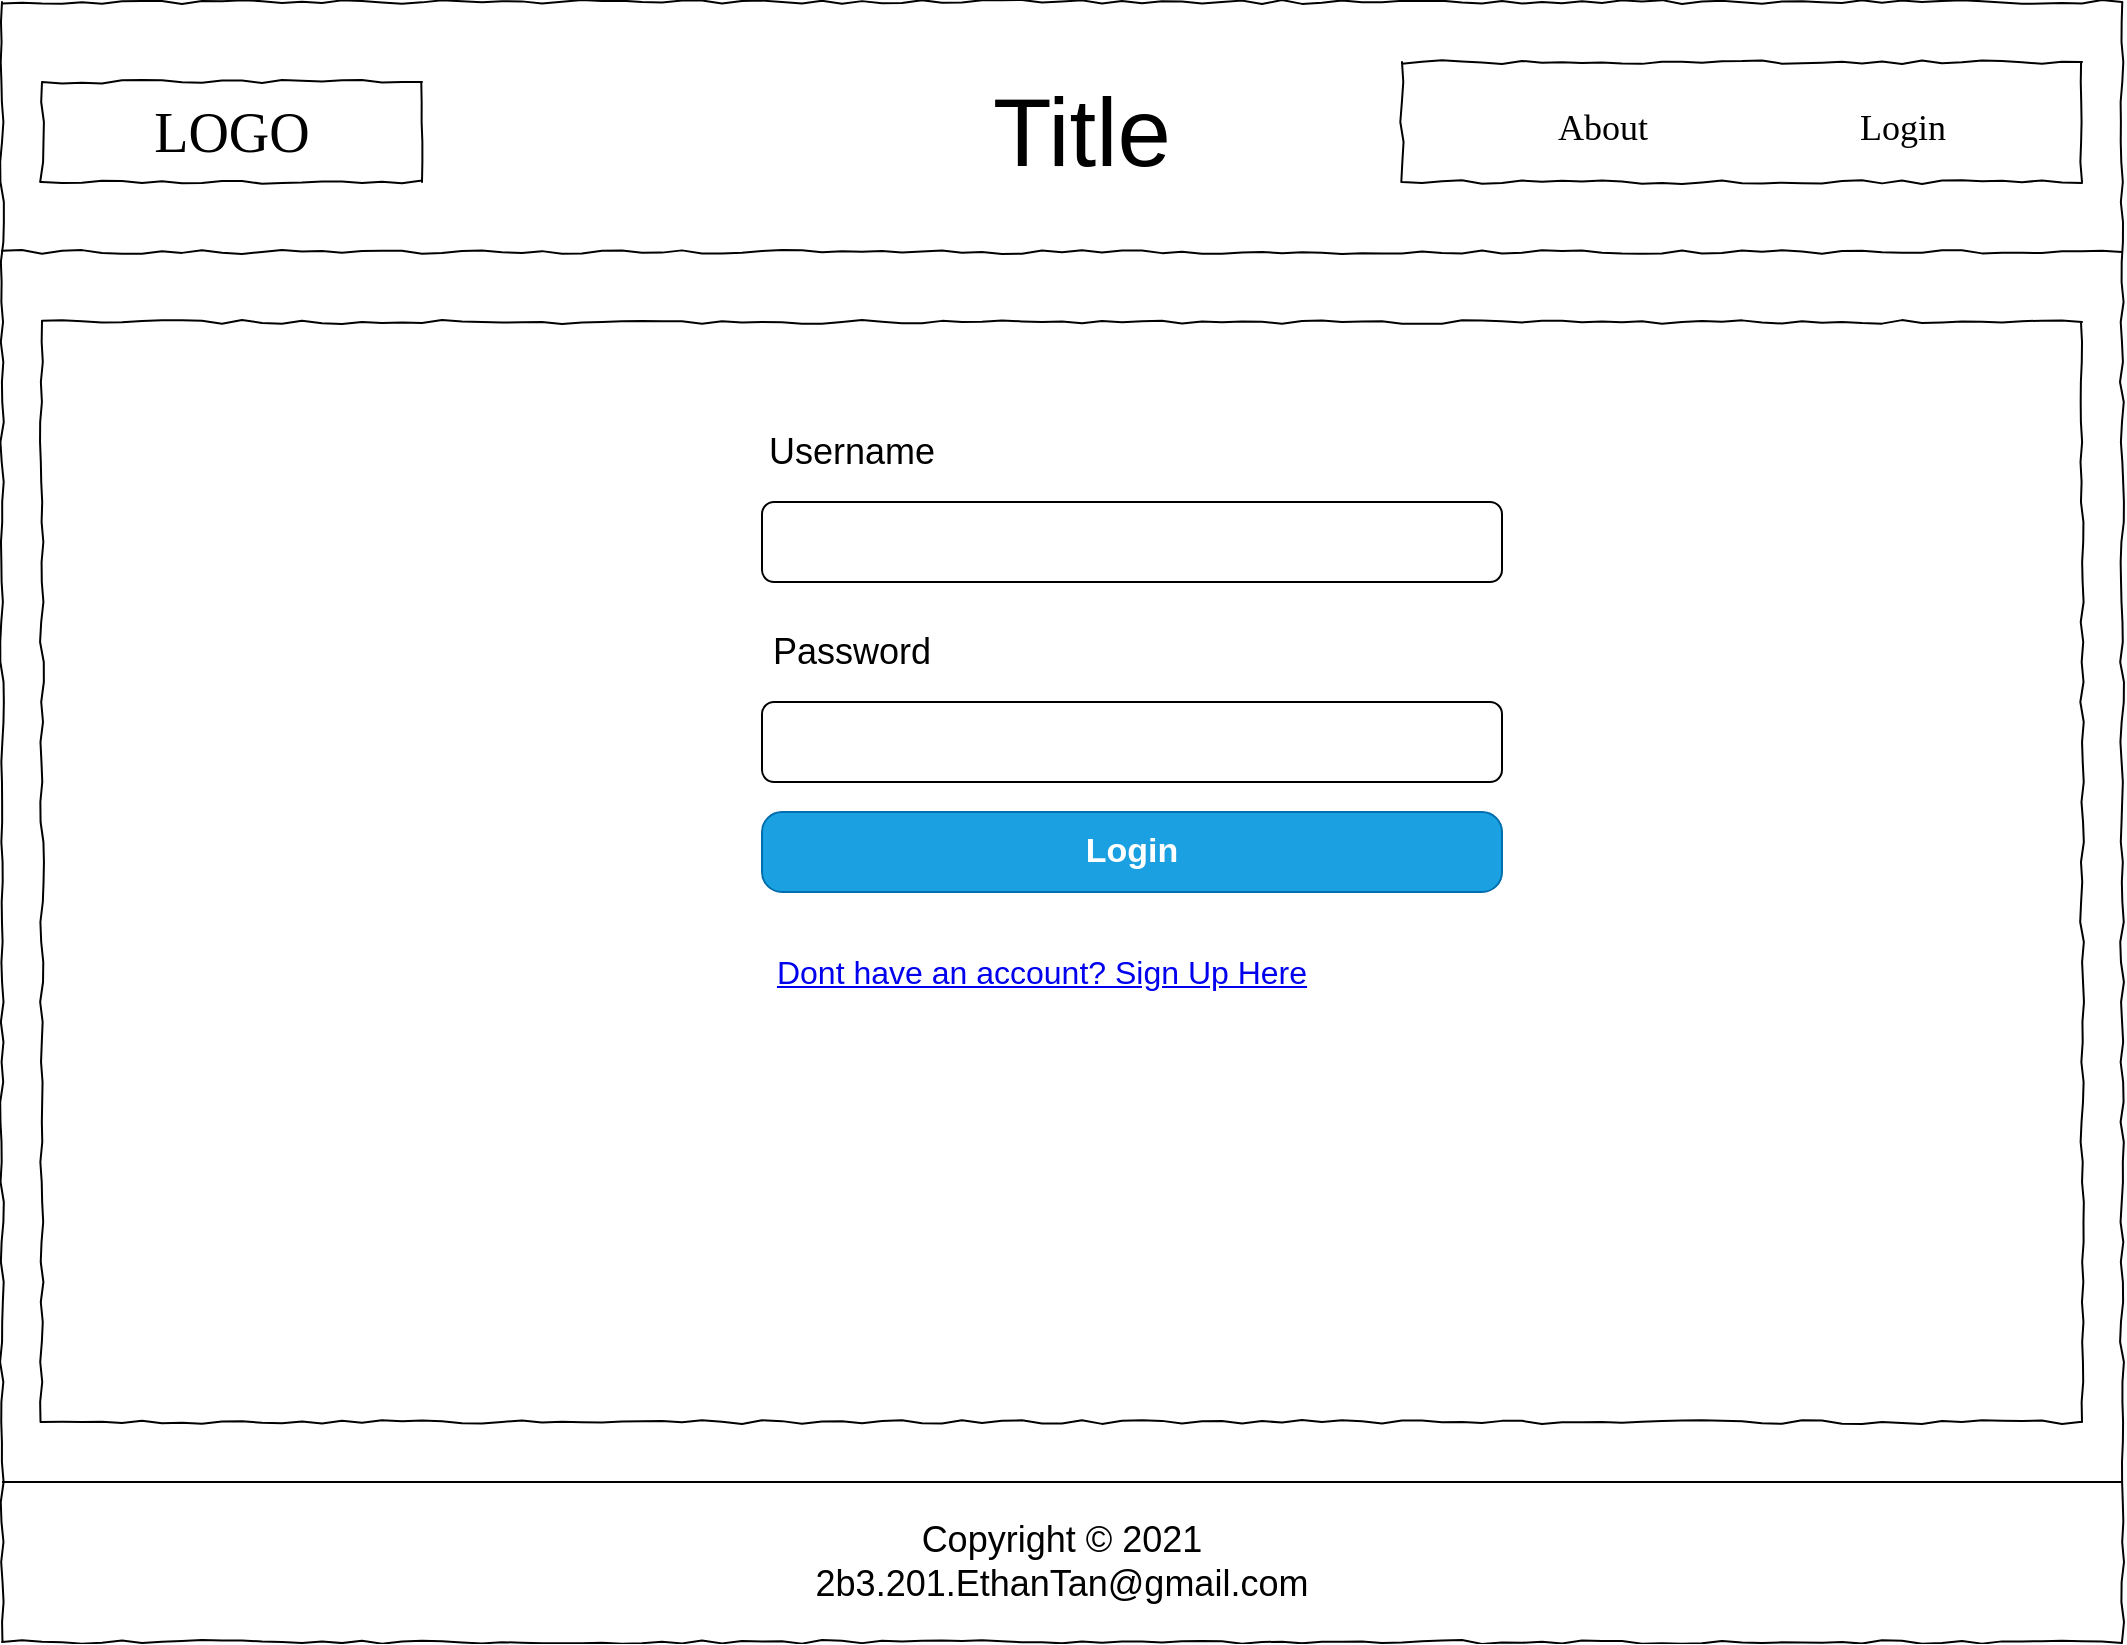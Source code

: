 <mxfile pages="5">
    <diagram name="Login Page" id="03018318-947c-dd8e-b7a3-06fadd420f32">
        <mxGraphModel dx="1144" dy="956" grid="1" gridSize="10" guides="1" tooltips="1" connect="1" arrows="1" fold="1" page="1" pageScale="1" pageWidth="1100" pageHeight="850" background="none" math="0" shadow="0">
            <root>
                <mxCell id="0"/>
                <mxCell id="1" parent="0"/>
                <mxCell id="677b7b8949515195-1" value="" style="whiteSpace=wrap;html=1;rounded=0;shadow=0;labelBackgroundColor=none;strokeColor=#000000;strokeWidth=1;fillColor=none;fontFamily=Verdana;fontSize=12;fontColor=#000000;align=center;comic=1;" parent="1" vertex="1">
                    <mxGeometry x="20" y="20" width="1060" height="820" as="geometry"/>
                </mxCell>
                <mxCell id="677b7b8949515195-2" value="LOGO" style="whiteSpace=wrap;html=1;rounded=0;shadow=0;labelBackgroundColor=none;strokeWidth=1;fontFamily=Verdana;fontSize=28;align=center;comic=1;" parent="1" vertex="1">
                    <mxGeometry x="40" y="60" width="190" height="50" as="geometry"/>
                </mxCell>
                <mxCell id="677b7b8949515195-9" value="" style="line;strokeWidth=1;html=1;rounded=0;shadow=0;labelBackgroundColor=none;fillColor=none;fontFamily=Verdana;fontSize=14;fontColor=#000000;align=center;comic=1;" parent="1" vertex="1">
                    <mxGeometry x="20" y="140" width="1060" height="10" as="geometry"/>
                </mxCell>
                <mxCell id="677b7b8949515195-10" value="" style="whiteSpace=wrap;html=1;rounded=0;shadow=0;labelBackgroundColor=none;strokeWidth=1;fillColor=none;fontFamily=Verdana;fontSize=12;align=center;comic=1;" parent="1" vertex="1">
                    <mxGeometry x="720" y="50" width="340" height="60" as="geometry"/>
                </mxCell>
                <mxCell id="677b7b8949515195-11" value="About" style="text;html=1;points=[];align=center;verticalAlign=top;spacingTop=-4;fontSize=18;fontFamily=Verdana" parent="1" vertex="1">
                    <mxGeometry x="790" y="70" width="60" height="30" as="geometry"/>
                </mxCell>
                <mxCell id="677b7b8949515195-25" value="" style="whiteSpace=wrap;html=1;rounded=0;shadow=0;labelBackgroundColor=none;strokeWidth=1;fillColor=none;fontFamily=Verdana;fontSize=12;align=center;comic=1;" parent="1" vertex="1">
                    <mxGeometry x="40" y="180" width="1020" height="550" as="geometry"/>
                </mxCell>
                <mxCell id="jlgpzbXPaKx-CtilnDtw-2" value="Title" style="text;html=1;strokeColor=none;fillColor=none;align=center;verticalAlign=middle;whiteSpace=wrap;rounded=0;fontSize=48;" parent="1" vertex="1">
                    <mxGeometry x="490" y="60" width="140" height="50" as="geometry"/>
                </mxCell>
                <mxCell id="jlgpzbXPaKx-CtilnDtw-3" value="Login" style="text;html=1;points=[];align=center;verticalAlign=top;spacingTop=-4;fontSize=18;fontFamily=Verdana" parent="1" vertex="1">
                    <mxGeometry x="940" y="70" width="60" height="30" as="geometry"/>
                </mxCell>
                <mxCell id="jlgpzbXPaKx-CtilnDtw-4" value="" style="endArrow=none;html=1;rounded=0;fontSize=18;" parent="1" target="677b7b8949515195-1" edge="1">
                    <mxGeometry width="50" height="50" relative="1" as="geometry">
                        <mxPoint x="20" y="760" as="sourcePoint"/>
                        <mxPoint x="70" y="730" as="targetPoint"/>
                        <Array as="points">
                            <mxPoint x="560" y="760"/>
                            <mxPoint x="1080" y="760"/>
                        </Array>
                    </mxGeometry>
                </mxCell>
                <mxCell id="jlgpzbXPaKx-CtilnDtw-9" value="Username" style="text;html=1;strokeColor=none;fillColor=none;align=center;verticalAlign=middle;whiteSpace=wrap;rounded=0;fontSize=18;" parent="1" vertex="1">
                    <mxGeometry x="390" y="230" width="110" height="30" as="geometry"/>
                </mxCell>
                <mxCell id="jlgpzbXPaKx-CtilnDtw-11" value="Login" style="strokeWidth=1;shadow=0;dashed=0;align=center;html=1;shape=mxgraph.mockup.buttons.button;strokeColor=#006EAF;mainText=;buttonStyle=round;fontSize=17;fontStyle=1;fillColor=#1ba1e2;whiteSpace=wrap;fontColor=#ffffff;" parent="1" vertex="1">
                    <mxGeometry x="400" y="425" width="370" height="40" as="geometry"/>
                </mxCell>
                <mxCell id="jlgpzbXPaKx-CtilnDtw-12" value="" style="rounded=1;whiteSpace=wrap;html=1;fontSize=16;align=left;spacingLeft=5;fontColor=#8A8A8A;" parent="1" vertex="1">
                    <mxGeometry x="400" y="270" width="370" height="40" as="geometry"/>
                </mxCell>
                <mxCell id="jlgpzbXPaKx-CtilnDtw-14" value="Password" style="text;html=1;strokeColor=none;fillColor=none;align=center;verticalAlign=middle;whiteSpace=wrap;rounded=0;fontSize=18;" parent="1" vertex="1">
                    <mxGeometry x="390" y="330" width="110" height="30" as="geometry"/>
                </mxCell>
                <mxCell id="jlgpzbXPaKx-CtilnDtw-15" value="" style="rounded=1;whiteSpace=wrap;html=1;fontSize=16;align=left;spacingLeft=5;fontColor=#8A8A8A;" parent="1" vertex="1">
                    <mxGeometry x="400" y="370" width="370" height="40" as="geometry"/>
                </mxCell>
                <mxCell id="jlgpzbXPaKx-CtilnDtw-17" style="edgeStyle=orthogonalEdgeStyle;rounded=0;orthogonalLoop=1;jettySize=auto;html=1;exitX=0.5;exitY=1;exitDx=0;exitDy=0;fontSize=16;fontColor=#8A8A8A;" parent="1" source="jlgpzbXPaKx-CtilnDtw-15" target="jlgpzbXPaKx-CtilnDtw-15" edge="1">
                    <mxGeometry relative="1" as="geometry"/>
                </mxCell>
                <mxCell id="3" value="&#10;&#10;&lt;a href=&quot;http://localhost:3000/sign-up&quot; style=&quot;box-sizing: border-box; text-decoration: underline; font-size: 16px; font-style: normal; font-weight: 400; letter-spacing: normal; text-indent: 0px; text-transform: none; word-spacing: 0px;&quot;&gt;Dont have an account? Sign Up Here&lt;/a&gt;&#10;&#10;" style="text;html=1;align=center;verticalAlign=middle;whiteSpace=wrap;rounded=0;" parent="1" vertex="1">
                    <mxGeometry x="400" y="480" width="280" height="50" as="geometry"/>
                </mxCell>
                <mxCell id="43Z_uhmQMqaizax_hGC2-3" value="&lt;font style=&quot;font-size: 18px&quot;&gt;Copyright&amp;nbsp;&lt;span style=&quot;font-family: &amp;#34;google sans&amp;#34; , &amp;#34;arial&amp;#34; , sans-serif ; text-align: left&quot;&gt;© 2021 2b3.201.EthanTan@gmail.com&lt;/span&gt;&lt;/font&gt;" style="text;html=1;strokeColor=none;fillColor=none;align=center;verticalAlign=middle;whiteSpace=wrap;rounded=0;fontSize=18;" vertex="1" parent="1">
                    <mxGeometry x="400" y="770" width="300" height="60" as="geometry"/>
                </mxCell>
            </root>
        </mxGraphModel>
    </diagram>
    <diagram id="A6CFWMZUIeFK1SWH4dCE" name="Sign-Up Page">
        <mxGraphModel dx="1144" dy="956" grid="1" gridSize="10" guides="1" tooltips="1" connect="1" arrows="1" fold="1" page="1" pageScale="1" pageWidth="1100" pageHeight="850" math="0" shadow="0">
            <root>
                <mxCell id="sD6iAGtp5GhJYIOsrSf3-0"/>
                <mxCell id="sD6iAGtp5GhJYIOsrSf3-1" parent="sD6iAGtp5GhJYIOsrSf3-0"/>
                <mxCell id="ZcNFMlTUNKSXj_gmjvCA-0" value="" style="whiteSpace=wrap;html=1;rounded=0;shadow=0;labelBackgroundColor=none;strokeColor=#000000;strokeWidth=1;fillColor=none;fontFamily=Verdana;fontSize=12;fontColor=#000000;align=center;comic=1;" parent="sD6iAGtp5GhJYIOsrSf3-1" vertex="1">
                    <mxGeometry x="20" y="20" width="1060" height="820" as="geometry"/>
                </mxCell>
                <mxCell id="ZcNFMlTUNKSXj_gmjvCA-1" value="LOGO" style="whiteSpace=wrap;html=1;rounded=0;shadow=0;labelBackgroundColor=none;strokeWidth=1;fontFamily=Verdana;fontSize=28;align=center;comic=1;" parent="sD6iAGtp5GhJYIOsrSf3-1" vertex="1">
                    <mxGeometry x="40" y="60" width="190" height="50" as="geometry"/>
                </mxCell>
                <mxCell id="ZcNFMlTUNKSXj_gmjvCA-3" value="" style="line;strokeWidth=1;html=1;rounded=0;shadow=0;labelBackgroundColor=none;fillColor=none;fontFamily=Verdana;fontSize=14;fontColor=#000000;align=center;comic=1;" parent="sD6iAGtp5GhJYIOsrSf3-1" vertex="1">
                    <mxGeometry x="20" y="140" width="1060" height="10" as="geometry"/>
                </mxCell>
                <mxCell id="ZcNFMlTUNKSXj_gmjvCA-4" value="" style="whiteSpace=wrap;html=1;rounded=0;shadow=0;labelBackgroundColor=none;strokeWidth=1;fillColor=none;fontFamily=Verdana;fontSize=12;align=center;comic=1;" parent="sD6iAGtp5GhJYIOsrSf3-1" vertex="1">
                    <mxGeometry x="720" y="50" width="340" height="60" as="geometry"/>
                </mxCell>
                <mxCell id="ZcNFMlTUNKSXj_gmjvCA-5" value="About" style="text;html=1;points=[];align=center;verticalAlign=top;spacingTop=-4;fontSize=18;fontFamily=Verdana" parent="sD6iAGtp5GhJYIOsrSf3-1" vertex="1">
                    <mxGeometry x="790" y="70" width="60" height="30" as="geometry"/>
                </mxCell>
                <mxCell id="ZcNFMlTUNKSXj_gmjvCA-6" value="" style="whiteSpace=wrap;html=1;rounded=0;shadow=0;labelBackgroundColor=none;strokeWidth=1;fillColor=none;fontFamily=Verdana;fontSize=12;align=center;comic=1;" parent="sD6iAGtp5GhJYIOsrSf3-1" vertex="1">
                    <mxGeometry x="80" y="180" width="980" height="550" as="geometry"/>
                </mxCell>
                <mxCell id="ZcNFMlTUNKSXj_gmjvCA-7" value="Title" style="text;html=1;strokeColor=none;fillColor=none;align=center;verticalAlign=middle;whiteSpace=wrap;rounded=0;fontSize=48;" parent="sD6iAGtp5GhJYIOsrSf3-1" vertex="1">
                    <mxGeometry x="490" y="60" width="140" height="50" as="geometry"/>
                </mxCell>
                <mxCell id="ZcNFMlTUNKSXj_gmjvCA-8" value="Login" style="text;html=1;points=[];align=center;verticalAlign=top;spacingTop=-4;fontSize=18;fontFamily=Verdana" parent="sD6iAGtp5GhJYIOsrSf3-1" vertex="1">
                    <mxGeometry x="940" y="70" width="60" height="30" as="geometry"/>
                </mxCell>
                <mxCell id="ZcNFMlTUNKSXj_gmjvCA-9" value="" style="endArrow=none;html=1;rounded=0;fontSize=18;" parent="sD6iAGtp5GhJYIOsrSf3-1" target="ZcNFMlTUNKSXj_gmjvCA-0" edge="1">
                    <mxGeometry width="50" height="50" relative="1" as="geometry">
                        <mxPoint x="20.0" y="760" as="sourcePoint"/>
                        <mxPoint x="70" y="730" as="targetPoint"/>
                        <Array as="points">
                            <mxPoint x="560" y="760"/>
                            <mxPoint x="1080" y="760"/>
                        </Array>
                    </mxGeometry>
                </mxCell>
                <mxCell id="ZcNFMlTUNKSXj_gmjvCA-10" value="&lt;font style=&quot;font-size: 18px&quot;&gt;Copyright&amp;nbsp;&lt;span style=&quot;font-family: &amp;#34;google sans&amp;#34; , &amp;#34;arial&amp;#34; , sans-serif ; text-align: left&quot;&gt;© 2021 2b3.201.EthanTan@gmail.com&lt;/span&gt;&lt;/font&gt;" style="text;html=1;strokeColor=none;fillColor=none;align=center;verticalAlign=middle;whiteSpace=wrap;rounded=0;fontSize=18;" parent="sD6iAGtp5GhJYIOsrSf3-1" vertex="1">
                    <mxGeometry x="400" y="770" width="300" height="60" as="geometry"/>
                </mxCell>
                <mxCell id="ZcNFMlTUNKSXj_gmjvCA-11" value="New Username" style="text;html=1;strokeColor=none;fillColor=none;align=right;verticalAlign=middle;whiteSpace=wrap;rounded=0;fontSize=18;" parent="sD6iAGtp5GhJYIOsrSf3-1" vertex="1">
                    <mxGeometry x="355" y="270" width="140" height="30" as="geometry"/>
                </mxCell>
                <mxCell id="ZcNFMlTUNKSXj_gmjvCA-13" value="Sign Up" style="strokeWidth=1;shadow=0;dashed=0;align=center;html=1;shape=mxgraph.mockup.buttons.button;strokeColor=#005700;mainText=;buttonStyle=round;fontSize=17;fontStyle=1;fillColor=#008a00;whiteSpace=wrap;fontColor=#ffffff;" parent="sD6iAGtp5GhJYIOsrSf3-1" vertex="1">
                    <mxGeometry x="347.5" y="435" width="180" height="40" as="geometry"/>
                </mxCell>
                <mxCell id="ZcNFMlTUNKSXj_gmjvCA-14" value="E.g. John Doe" style="rounded=1;whiteSpace=wrap;html=1;fontSize=16;align=left;spacingLeft=5;fontColor=#8A8A8A;" parent="sD6iAGtp5GhJYIOsrSf3-1" vertex="1">
                    <mxGeometry x="510" y="270" width="230" height="30" as="geometry"/>
                </mxCell>
                <mxCell id="ZcNFMlTUNKSXj_gmjvCA-15" value="New Password" style="text;html=1;strokeColor=none;fillColor=none;align=right;verticalAlign=middle;whiteSpace=wrap;rounded=0;fontSize=18;" parent="sD6iAGtp5GhJYIOsrSf3-1" vertex="1">
                    <mxGeometry x="365" y="320" width="130" height="30" as="geometry"/>
                </mxCell>
                <mxCell id="ZcNFMlTUNKSXj_gmjvCA-16" value="" style="rounded=1;whiteSpace=wrap;html=1;fontSize=16;align=left;spacingLeft=5;fontColor=#8A8A8A;" parent="sD6iAGtp5GhJYIOsrSf3-1" vertex="1">
                    <mxGeometry x="510" y="320" width="230" height="30" as="geometry"/>
                </mxCell>
                <mxCell id="ZcNFMlTUNKSXj_gmjvCA-17" style="edgeStyle=orthogonalEdgeStyle;rounded=0;orthogonalLoop=1;jettySize=auto;html=1;exitX=0.5;exitY=1;exitDx=0;exitDy=0;fontSize=16;fontColor=#8A8A8A;" parent="sD6iAGtp5GhJYIOsrSf3-1" source="ZcNFMlTUNKSXj_gmjvCA-16" target="ZcNFMlTUNKSXj_gmjvCA-16" edge="1">
                    <mxGeometry relative="1" as="geometry"/>
                </mxCell>
                <mxCell id="dIspgqHlJQNAVi5b7Blh-0" value="Confirm Password&lt;span style=&quot;color: rgba(0 , 0 , 0 , 0) ; font-family: monospace ; font-size: 0px&quot;&gt;%3CmxGraphModel%3E%3Croot%3E%3CmxCell%20id%3D%220%22%2F%3E%3CmxCell%20id%3D%221%22%20parent%3D%220%22%2F%3E%3CmxCell%20id%3D%222%22%20value%3D%22Password%22%20style%3D%22text%3Bhtml%3D1%3BstrokeColor%3Dnone%3BfillColor%3Dnone%3Balign%3Dcenter%3BverticalAlign%3Dmiddle%3BwhiteSpace%3Dwrap%3Brounded%3D0%3BfontSize%3D18%3B%22%20vertex%3D%221%22%20parent%3D%221%22%3E%3CmxGeometry%20x%3D%22390%22%20y%3D%22280%22%20width%3D%22110%22%20height%3D%2230%22%20as%3D%22geometry%22%2F%3E%3C%2FmxCell%3E%3CmxCell%20id%3D%223%22%20value%3D%22E.g.%20John%20Doe%22%20style%3D%22rounded%3D1%3BwhiteSpace%3Dwrap%3Bhtml%3D1%3BfontSize%3D16%3Balign%3Dleft%3BspacingLeft%3D5%3BfontColor%3D%238A8A8A%3B%22%20vertex%3D%221%22%20parent%3D%221%22%3E%3CmxGeometry%20x%3D%22520%22%20y%3D%22280%22%20width%3D%22230%22%20height%3D%2230%22%20as%3D%22geometry%22%2F%3E%3C%2FmxCell%3E%3C%2Froot%3E%3C%2FmxGraphModel%3E&lt;/span&gt;" style="text;html=1;strokeColor=none;fillColor=none;align=right;verticalAlign=middle;whiteSpace=wrap;rounded=0;fontSize=18;" parent="sD6iAGtp5GhJYIOsrSf3-1" vertex="1">
                    <mxGeometry x="335" y="370" width="160" height="30" as="geometry"/>
                </mxCell>
                <mxCell id="dIspgqHlJQNAVi5b7Blh-1" value="" style="rounded=1;whiteSpace=wrap;html=1;fontSize=16;align=left;spacingLeft=5;fontColor=#8A8A8A;" parent="sD6iAGtp5GhJYIOsrSf3-1" vertex="1">
                    <mxGeometry x="510" y="370" width="230" height="30" as="geometry"/>
                </mxCell>
                <mxCell id="dIspgqHlJQNAVi5b7Blh-2" value="Your Email" style="text;html=1;strokeColor=none;fillColor=none;align=right;verticalAlign=middle;whiteSpace=wrap;rounded=0;fontSize=18;" parent="sD6iAGtp5GhJYIOsrSf3-1" vertex="1">
                    <mxGeometry x="380" y="220" width="115" height="30" as="geometry"/>
                </mxCell>
                <mxCell id="dIspgqHlJQNAVi5b7Blh-3" value="E.g. john_doe@abc.net" style="rounded=1;whiteSpace=wrap;html=1;fontSize=16;align=left;spacingLeft=5;fontColor=#8A8A8A;" parent="sD6iAGtp5GhJYIOsrSf3-1" vertex="1">
                    <mxGeometry x="510" y="220" width="230" height="30" as="geometry"/>
                </mxCell>
                <mxCell id="-LFCpjzyBjivWzk2k1qf-0" value="Cancel" style="strokeWidth=1;shadow=0;dashed=0;align=center;html=1;shape=mxgraph.mockup.buttons.button;strokeColor=#B09500;mainText=;buttonStyle=round;fontSize=17;fontStyle=1;fillColor=#e3c800;whiteSpace=wrap;fontColor=#6E6E6E;" parent="sD6iAGtp5GhJYIOsrSf3-1" vertex="1">
                    <mxGeometry x="560" y="435" width="180" height="40" as="geometry"/>
                </mxCell>
            </root>
        </mxGraphModel>
    </diagram>
    <diagram id="A6BoU_-hGoGgJx2I8naz" name="About Page">
        <mxGraphModel dx="1144" dy="956" grid="1" gridSize="10" guides="1" tooltips="1" connect="1" arrows="1" fold="1" page="1" pageScale="1" pageWidth="1100" pageHeight="850" math="0" shadow="0">
            <root>
                <mxCell id="TFQY5czn47okGpMW3xpG-0"/>
                <mxCell id="TFQY5czn47okGpMW3xpG-1" parent="TFQY5czn47okGpMW3xpG-0"/>
                <mxCell id="HIyUThHaCWzAPEJsMTxO-0" value="" style="whiteSpace=wrap;html=1;rounded=0;shadow=0;labelBackgroundColor=none;strokeColor=#000000;strokeWidth=1;fillColor=none;fontFamily=Verdana;fontSize=12;fontColor=#000000;align=center;comic=1;" parent="TFQY5czn47okGpMW3xpG-1" vertex="1">
                    <mxGeometry x="20" y="20" width="1060" height="820" as="geometry"/>
                </mxCell>
                <mxCell id="HIyUThHaCWzAPEJsMTxO-1" value="LOGO" style="whiteSpace=wrap;html=1;rounded=0;shadow=0;labelBackgroundColor=none;strokeWidth=1;fontFamily=Verdana;fontSize=28;align=center;comic=1;" parent="TFQY5czn47okGpMW3xpG-1" vertex="1">
                    <mxGeometry x="40" y="60" width="190" height="50" as="geometry"/>
                </mxCell>
                <mxCell id="HIyUThHaCWzAPEJsMTxO-3" value="" style="line;strokeWidth=1;html=1;rounded=0;shadow=0;labelBackgroundColor=none;fillColor=none;fontFamily=Verdana;fontSize=14;fontColor=#000000;align=center;comic=1;" parent="TFQY5czn47okGpMW3xpG-1" vertex="1">
                    <mxGeometry x="20" y="140" width="1060" height="10" as="geometry"/>
                </mxCell>
                <mxCell id="HIyUThHaCWzAPEJsMTxO-4" value="" style="whiteSpace=wrap;html=1;rounded=0;shadow=0;labelBackgroundColor=none;strokeWidth=1;fillColor=none;fontFamily=Verdana;fontSize=12;align=center;comic=1;" parent="TFQY5czn47okGpMW3xpG-1" vertex="1">
                    <mxGeometry x="720" y="50" width="340" height="60" as="geometry"/>
                </mxCell>
                <mxCell id="HIyUThHaCWzAPEJsMTxO-5" value="About" style="text;html=1;points=[];align=center;verticalAlign=top;spacingTop=-4;fontSize=18;fontFamily=Verdana" parent="TFQY5czn47okGpMW3xpG-1" vertex="1">
                    <mxGeometry x="790" y="70" width="60" height="30" as="geometry"/>
                </mxCell>
                <mxCell id="HIyUThHaCWzAPEJsMTxO-6" value="&lt;span style=&quot;font-family: &amp;#34;open sans&amp;#34; , &amp;#34;arial&amp;#34; , sans-serif ; text-align: justify&quot;&gt;&lt;font style=&quot;font-size: 23px&quot;&gt;Lorem ipsum dolor sit amet, consectetur adipiscing elit, sed do eiusmod tempor incididunt ut labore et dolore magna aliqua. Ut enim ad minim veniam, quis nostrud exercitation ullamco laboris nisi ut aliquip ex ea commodo consequat. Duis aute irure dolor in reprehenderit in voluptate velit esse cillum dolore eu fugiat nulla pariatur. Excepteur sint occaecat cupidatat non proident, sunt in culpa qui officia deserunt mollit anim id est laborum&lt;/font&gt;&lt;/span&gt;" style="whiteSpace=wrap;html=1;rounded=0;shadow=0;labelBackgroundColor=none;strokeWidth=1;fillColor=none;fontFamily=Verdana;fontSize=12;align=center;comic=1;spacingLeft=16;spacingRight=16;" parent="TFQY5czn47okGpMW3xpG-1" vertex="1">
                    <mxGeometry x="50" y="180" width="1010" height="550" as="geometry"/>
                </mxCell>
                <mxCell id="HIyUThHaCWzAPEJsMTxO-7" value="Title" style="text;html=1;strokeColor=none;fillColor=none;align=center;verticalAlign=middle;whiteSpace=wrap;rounded=0;fontSize=48;" parent="TFQY5czn47okGpMW3xpG-1" vertex="1">
                    <mxGeometry x="490" y="60" width="140" height="50" as="geometry"/>
                </mxCell>
                <mxCell id="HIyUThHaCWzAPEJsMTxO-8" value="Login" style="text;html=1;points=[];align=center;verticalAlign=top;spacingTop=-4;fontSize=18;fontFamily=Verdana" parent="TFQY5czn47okGpMW3xpG-1" vertex="1">
                    <mxGeometry x="940" y="70" width="60" height="30" as="geometry"/>
                </mxCell>
                <mxCell id="HIyUThHaCWzAPEJsMTxO-9" value="" style="endArrow=none;html=1;rounded=0;fontSize=18;" parent="TFQY5czn47okGpMW3xpG-1" target="HIyUThHaCWzAPEJsMTxO-0" edge="1">
                    <mxGeometry width="50" height="50" relative="1" as="geometry">
                        <mxPoint x="20.0" y="760" as="sourcePoint"/>
                        <mxPoint x="70" y="730" as="targetPoint"/>
                        <Array as="points">
                            <mxPoint x="560" y="760"/>
                            <mxPoint x="1080" y="760"/>
                        </Array>
                    </mxGeometry>
                </mxCell>
                <mxCell id="HIyUThHaCWzAPEJsMTxO-10" value="&lt;font style=&quot;font-size: 18px&quot;&gt;Copyright&amp;nbsp;&lt;span style=&quot;font-family: &amp;#34;google sans&amp;#34; , &amp;#34;arial&amp;#34; , sans-serif ; text-align: left&quot;&gt;© 2021 2b3.201.EthanTan@gmail.com&lt;/span&gt;&lt;/font&gt;" style="text;html=1;strokeColor=none;fillColor=none;align=center;verticalAlign=middle;whiteSpace=wrap;rounded=0;fontSize=18;" parent="TFQY5czn47okGpMW3xpG-1" vertex="1">
                    <mxGeometry x="400" y="770" width="300" height="60" as="geometry"/>
                </mxCell>
                <mxCell id="HIyUThHaCWzAPEJsMTxO-17" style="edgeStyle=orthogonalEdgeStyle;rounded=0;orthogonalLoop=1;jettySize=auto;html=1;exitX=0.5;exitY=1;exitDx=0;exitDy=0;fontSize=16;fontColor=#8A8A8A;" parent="TFQY5czn47okGpMW3xpG-1" edge="1">
                    <mxGeometry relative="1" as="geometry">
                        <mxPoint x="635" y="310" as="sourcePoint"/>
                        <mxPoint x="635" y="310" as="targetPoint"/>
                    </mxGeometry>
                </mxCell>
            </root>
        </mxGraphModel>
    </diagram>
    <diagram id="DTAgY2-nhpfcqhcjn9IV" name="Home (new prediction) Page">
        <mxGraphModel dx="1144" dy="956" grid="1" gridSize="10" guides="1" tooltips="1" connect="1" arrows="1" fold="1" page="1" pageScale="1" pageWidth="1100" pageHeight="850" math="0" shadow="0">
            <root>
                <mxCell id="NyZaAUXZyafqqTmAw_CK-0"/>
                <mxCell id="NyZaAUXZyafqqTmAw_CK-1" parent="NyZaAUXZyafqqTmAw_CK-0"/>
                <mxCell id="ybgwnyrLD5EkXlq765gd-0" value="" style="whiteSpace=wrap;html=1;rounded=0;shadow=0;labelBackgroundColor=none;strokeColor=#000000;strokeWidth=1;fillColor=none;fontFamily=Verdana;fontSize=12;fontColor=#000000;align=center;comic=1;" parent="NyZaAUXZyafqqTmAw_CK-1" vertex="1">
                    <mxGeometry x="20" y="20" width="1060" height="820" as="geometry"/>
                </mxCell>
                <mxCell id="ybgwnyrLD5EkXlq765gd-1" value="LOGO" style="whiteSpace=wrap;html=1;rounded=0;shadow=0;labelBackgroundColor=none;strokeWidth=1;fontFamily=Verdana;fontSize=28;align=center;comic=1;" parent="NyZaAUXZyafqqTmAw_CK-1" vertex="1">
                    <mxGeometry x="40" y="60" width="190" height="50" as="geometry"/>
                </mxCell>
                <mxCell id="ybgwnyrLD5EkXlq765gd-2" value="" style="whiteSpace=wrap;html=1;rounded=0;shadow=0;labelBackgroundColor=none;strokeWidth=1;fillColor=none;fontFamily=Verdana;fontSize=12;align=center;comic=1;" parent="NyZaAUXZyafqqTmAw_CK-1" vertex="1">
                    <mxGeometry x="60" y="180" width="240" height="550" as="geometry"/>
                </mxCell>
                <mxCell id="ybgwnyrLD5EkXlq765gd-3" value="" style="line;strokeWidth=1;html=1;rounded=0;shadow=0;labelBackgroundColor=none;fillColor=none;fontFamily=Verdana;fontSize=14;fontColor=#000000;align=center;comic=1;" parent="NyZaAUXZyafqqTmAw_CK-1" vertex="1">
                    <mxGeometry x="20" y="140" width="1060" height="10" as="geometry"/>
                </mxCell>
                <mxCell id="ybgwnyrLD5EkXlq765gd-4" value="" style="whiteSpace=wrap;html=1;rounded=0;shadow=0;labelBackgroundColor=none;strokeWidth=1;fillColor=none;fontFamily=Verdana;fontSize=12;align=center;comic=1;" parent="NyZaAUXZyafqqTmAw_CK-1" vertex="1">
                    <mxGeometry x="530" y="50" width="530" height="60" as="geometry"/>
                </mxCell>
                <mxCell id="ybgwnyrLD5EkXlq765gd-5" value="About" style="text;html=1;points=[];align=center;verticalAlign=top;spacingTop=-4;fontSize=18;fontFamily=Verdana" parent="NyZaAUXZyafqqTmAw_CK-1" vertex="1">
                    <mxGeometry x="620" y="65" width="60" height="30" as="geometry"/>
                </mxCell>
                <mxCell id="ybgwnyrLD5EkXlq765gd-6" value="" style="whiteSpace=wrap;html=1;rounded=0;shadow=0;labelBackgroundColor=none;strokeWidth=1;fillColor=none;fontFamily=Verdana;fontSize=12;align=center;comic=1;" parent="NyZaAUXZyafqqTmAw_CK-1" vertex="1">
                    <mxGeometry x="340" y="180" width="440" height="550" as="geometry"/>
                </mxCell>
                <mxCell id="ybgwnyrLD5EkXlq765gd-7" value="Title" style="text;html=1;strokeColor=none;fillColor=none;align=center;verticalAlign=middle;whiteSpace=wrap;rounded=0;fontSize=48;" parent="NyZaAUXZyafqqTmAw_CK-1" vertex="1">
                    <mxGeometry x="270" y="60" width="140" height="50" as="geometry"/>
                </mxCell>
                <mxCell id="ybgwnyrLD5EkXlq765gd-8" value="Logout" style="text;html=1;points=[];align=center;verticalAlign=top;spacingTop=-4;fontSize=18;fontFamily=Verdana" parent="NyZaAUXZyafqqTmAw_CK-1" vertex="1">
                    <mxGeometry x="920" y="65" width="80" height="30" as="geometry"/>
                </mxCell>
                <mxCell id="ybgwnyrLD5EkXlq765gd-9" value="" style="endArrow=none;html=1;rounded=0;fontSize=18;" parent="NyZaAUXZyafqqTmAw_CK-1" target="ybgwnyrLD5EkXlq765gd-0" edge="1">
                    <mxGeometry width="50" height="50" relative="1" as="geometry">
                        <mxPoint x="20.0" y="760" as="sourcePoint"/>
                        <mxPoint x="70" y="730" as="targetPoint"/>
                        <Array as="points">
                            <mxPoint x="560" y="760"/>
                            <mxPoint x="1080" y="760"/>
                        </Array>
                    </mxGeometry>
                </mxCell>
                <mxCell id="ybgwnyrLD5EkXlq765gd-10" value="&lt;font style=&quot;font-size: 18px&quot;&gt;Copyright&amp;nbsp;&lt;span style=&quot;font-family: &amp;#34;google sans&amp;#34; , &amp;#34;arial&amp;#34; , sans-serif ; text-align: left&quot;&gt;© 2021 2b3.201.EthanTan@gmail.com&lt;/span&gt;&lt;/font&gt;" style="text;html=1;strokeColor=none;fillColor=none;align=center;verticalAlign=middle;whiteSpace=wrap;rounded=0;fontSize=18;" parent="NyZaAUXZyafqqTmAw_CK-1" vertex="1">
                    <mxGeometry x="400" y="770" width="300" height="60" as="geometry"/>
                </mxCell>
                <mxCell id="ybgwnyrLD5EkXlq765gd-12" value="" style="whiteSpace=wrap;html=1;rounded=0;shadow=0;labelBackgroundColor=none;strokeWidth=1;fillColor=none;fontFamily=Verdana;fontSize=12;align=center;comic=1;" parent="NyZaAUXZyafqqTmAw_CK-1" vertex="1">
                    <mxGeometry x="820" y="180" width="240" height="550" as="geometry"/>
                </mxCell>
                <mxCell id="ybgwnyrLD5EkXlq765gd-17" style="edgeStyle=orthogonalEdgeStyle;rounded=0;orthogonalLoop=1;jettySize=auto;html=1;exitX=0.5;exitY=1;exitDx=0;exitDy=0;fontSize=16;fontColor=#8A8A8A;" parent="NyZaAUXZyafqqTmAw_CK-1" edge="1">
                    <mxGeometry relative="1" as="geometry">
                        <mxPoint x="635" y="310" as="sourcePoint"/>
                        <mxPoint x="635" y="310" as="targetPoint"/>
                    </mxGeometry>
                </mxCell>
                <mxCell id="SynqtUkd94yRHO2bQfPr-0" value="Home" style="text;html=1;points=[];align=center;verticalAlign=top;spacingTop=-4;fontSize=18;fontFamily=Verdana" parent="NyZaAUXZyafqqTmAw_CK-1" vertex="1">
                    <mxGeometry x="770" y="65" width="60" height="30" as="geometry"/>
                </mxCell>
                <mxCell id="Z9OywAzO44Z5M25j2VM8-0" value="&lt;font style=&quot;font-size: 20px&quot;&gt;Prediction History&lt;/font&gt;" style="text;html=1;strokeColor=none;fillColor=none;align=center;verticalAlign=middle;whiteSpace=wrap;rounded=0;fontSize=20;" parent="NyZaAUXZyafqqTmAw_CK-1" vertex="1">
                    <mxGeometry x="92.5" y="290" width="175" height="30" as="geometry"/>
                </mxCell>
                <mxCell id="Z9OywAzO44Z5M25j2VM8-1" value="&lt;font&gt;&amp;gt;&amp;gt; New Prediction&lt;/font&gt;" style="text;html=1;strokeColor=none;fillColor=none;align=center;verticalAlign=middle;whiteSpace=wrap;rounded=0;fontSize=20;" parent="NyZaAUXZyafqqTmAw_CK-1" vertex="1">
                    <mxGeometry x="92.5" y="240" width="187.5" height="30" as="geometry"/>
                </mxCell>
                <mxCell id="sWxngQ9KtzCWDiV2mO2h-0" value="Field 1" style="text;html=1;strokeColor=none;fillColor=none;align=center;verticalAlign=middle;whiteSpace=wrap;rounded=0;fontSize=18;" parent="NyZaAUXZyafqqTmAw_CK-1" vertex="1">
                    <mxGeometry x="380" y="230" width="110" height="30" as="geometry"/>
                </mxCell>
                <mxCell id="sWxngQ9KtzCWDiV2mO2h-1" value="" style="rounded=1;whiteSpace=wrap;html=1;fontSize=16;align=left;spacingLeft=5;fontColor=#8A8A8A;" parent="NyZaAUXZyafqqTmAw_CK-1" vertex="1">
                    <mxGeometry x="510" y="230" width="230" height="30" as="geometry"/>
                </mxCell>
                <mxCell id="sWxngQ9KtzCWDiV2mO2h-2" value="Field 2" style="text;html=1;strokeColor=none;fillColor=none;align=center;verticalAlign=middle;whiteSpace=wrap;rounded=0;fontSize=18;" parent="NyZaAUXZyafqqTmAw_CK-1" vertex="1">
                    <mxGeometry x="380" y="280" width="110" height="30" as="geometry"/>
                </mxCell>
                <mxCell id="sWxngQ9KtzCWDiV2mO2h-3" value="" style="rounded=1;whiteSpace=wrap;html=1;fontSize=16;align=left;spacingLeft=5;fontColor=#8A8A8A;" parent="NyZaAUXZyafqqTmAw_CK-1" vertex="1">
                    <mxGeometry x="510" y="280" width="230" height="30" as="geometry"/>
                </mxCell>
                <mxCell id="sWxngQ9KtzCWDiV2mO2h-5" value="&lt;font&gt;Submit for Prediction&lt;/font&gt;" style="labelPosition=center;verticalLabelPosition=middle;align=center;html=1;shape=mxgraph.basic.button;dx=10;fontSize=20;" parent="NyZaAUXZyafqqTmAw_CK-1" vertex="1">
                    <mxGeometry x="400" y="340" width="340" height="50" as="geometry"/>
                </mxCell>
            </root>
        </mxGraphModel>
    </diagram>
    <diagram name="Home (history) Page" id="93fAxreSzp83tNRLxzDf">
        <mxGraphModel dx="1144" dy="956" grid="1" gridSize="10" guides="1" tooltips="1" connect="1" arrows="1" fold="1" page="1" pageScale="1" pageWidth="1100" pageHeight="850" math="0" shadow="0">
            <root>
                <mxCell id="8Pm8QScqm_683TccqrMQ-0"/>
                <mxCell id="8Pm8QScqm_683TccqrMQ-1" parent="8Pm8QScqm_683TccqrMQ-0"/>
                <mxCell id="8Pm8QScqm_683TccqrMQ-2" value="" style="whiteSpace=wrap;html=1;rounded=0;shadow=0;labelBackgroundColor=none;strokeColor=#000000;strokeWidth=1;fillColor=none;fontFamily=Verdana;fontSize=12;fontColor=#000000;align=center;comic=1;" parent="8Pm8QScqm_683TccqrMQ-1" vertex="1">
                    <mxGeometry x="20" y="20" width="1060" height="820" as="geometry"/>
                </mxCell>
                <mxCell id="8Pm8QScqm_683TccqrMQ-3" value="LOGO" style="whiteSpace=wrap;html=1;rounded=0;shadow=0;labelBackgroundColor=none;strokeWidth=1;fontFamily=Verdana;fontSize=28;align=center;comic=1;" parent="8Pm8QScqm_683TccqrMQ-1" vertex="1">
                    <mxGeometry x="40" y="60" width="190" height="50" as="geometry"/>
                </mxCell>
                <mxCell id="8Pm8QScqm_683TccqrMQ-4" value="" style="whiteSpace=wrap;html=1;rounded=0;shadow=0;labelBackgroundColor=none;strokeWidth=1;fillColor=none;fontFamily=Verdana;fontSize=12;align=center;comic=1;" parent="8Pm8QScqm_683TccqrMQ-1" vertex="1">
                    <mxGeometry x="60" y="180" width="240" height="550" as="geometry"/>
                </mxCell>
                <mxCell id="8Pm8QScqm_683TccqrMQ-5" value="" style="line;strokeWidth=1;html=1;rounded=0;shadow=0;labelBackgroundColor=none;fillColor=none;fontFamily=Verdana;fontSize=14;fontColor=#000000;align=center;comic=1;" parent="8Pm8QScqm_683TccqrMQ-1" vertex="1">
                    <mxGeometry x="20" y="140" width="1060" height="10" as="geometry"/>
                </mxCell>
                <mxCell id="8Pm8QScqm_683TccqrMQ-6" value="" style="whiteSpace=wrap;html=1;rounded=0;shadow=0;labelBackgroundColor=none;strokeWidth=1;fillColor=none;fontFamily=Verdana;fontSize=12;align=center;comic=1;" parent="8Pm8QScqm_683TccqrMQ-1" vertex="1">
                    <mxGeometry x="530" y="50" width="530" height="60" as="geometry"/>
                </mxCell>
                <mxCell id="8Pm8QScqm_683TccqrMQ-7" value="About" style="text;html=1;points=[];align=center;verticalAlign=top;spacingTop=-4;fontSize=18;fontFamily=Verdana" parent="8Pm8QScqm_683TccqrMQ-1" vertex="1">
                    <mxGeometry x="620" y="65" width="60" height="30" as="geometry"/>
                </mxCell>
                <mxCell id="8Pm8QScqm_683TccqrMQ-8" value="" style="whiteSpace=wrap;html=1;rounded=0;shadow=0;labelBackgroundColor=none;strokeWidth=1;fillColor=none;fontFamily=Verdana;fontSize=12;align=center;comic=1;" parent="8Pm8QScqm_683TccqrMQ-1" vertex="1">
                    <mxGeometry x="340" y="180" width="440" height="550" as="geometry"/>
                </mxCell>
                <mxCell id="8Pm8QScqm_683TccqrMQ-9" value="Title" style="text;html=1;strokeColor=none;fillColor=none;align=center;verticalAlign=middle;whiteSpace=wrap;rounded=0;fontSize=48;" parent="8Pm8QScqm_683TccqrMQ-1" vertex="1">
                    <mxGeometry x="270" y="60" width="140" height="50" as="geometry"/>
                </mxCell>
                <mxCell id="8Pm8QScqm_683TccqrMQ-10" value="Logout" style="text;html=1;points=[];align=center;verticalAlign=top;spacingTop=-4;fontSize=18;fontFamily=Verdana" parent="8Pm8QScqm_683TccqrMQ-1" vertex="1">
                    <mxGeometry x="920" y="65" width="80" height="30" as="geometry"/>
                </mxCell>
                <mxCell id="8Pm8QScqm_683TccqrMQ-11" value="" style="endArrow=none;html=1;rounded=0;fontSize=18;" parent="8Pm8QScqm_683TccqrMQ-1" target="8Pm8QScqm_683TccqrMQ-2" edge="1">
                    <mxGeometry width="50" height="50" relative="1" as="geometry">
                        <mxPoint x="20.0" y="760" as="sourcePoint"/>
                        <mxPoint x="70" y="730" as="targetPoint"/>
                        <Array as="points">
                            <mxPoint x="560" y="760"/>
                            <mxPoint x="1080" y="760"/>
                        </Array>
                    </mxGeometry>
                </mxCell>
                <mxCell id="8Pm8QScqm_683TccqrMQ-12" value="&lt;font style=&quot;font-size: 18px&quot;&gt;Copyright&amp;nbsp;&lt;span style=&quot;font-family: &amp;#34;google sans&amp;#34; , &amp;#34;arial&amp;#34; , sans-serif ; text-align: left&quot;&gt;© 2021 2b3.201.EthanTan@gmail.com&lt;/span&gt;&lt;/font&gt;" style="text;html=1;strokeColor=none;fillColor=none;align=center;verticalAlign=middle;whiteSpace=wrap;rounded=0;fontSize=18;" parent="8Pm8QScqm_683TccqrMQ-1" vertex="1">
                    <mxGeometry x="400" y="770" width="300" height="60" as="geometry"/>
                </mxCell>
                <mxCell id="8Pm8QScqm_683TccqrMQ-13" value="" style="whiteSpace=wrap;html=1;rounded=0;shadow=0;labelBackgroundColor=none;strokeWidth=1;fillColor=none;fontFamily=Verdana;fontSize=12;align=center;comic=1;" parent="8Pm8QScqm_683TccqrMQ-1" vertex="1">
                    <mxGeometry x="820" y="180" width="240" height="550" as="geometry"/>
                </mxCell>
                <mxCell id="8Pm8QScqm_683TccqrMQ-14" style="edgeStyle=orthogonalEdgeStyle;rounded=0;orthogonalLoop=1;jettySize=auto;html=1;exitX=0.5;exitY=1;exitDx=0;exitDy=0;fontSize=16;fontColor=#8A8A8A;" parent="8Pm8QScqm_683TccqrMQ-1" edge="1">
                    <mxGeometry relative="1" as="geometry">
                        <mxPoint x="635" y="310" as="sourcePoint"/>
                        <mxPoint x="635" y="310" as="targetPoint"/>
                    </mxGeometry>
                </mxCell>
                <mxCell id="8Pm8QScqm_683TccqrMQ-15" value="Home" style="text;html=1;points=[];align=center;verticalAlign=top;spacingTop=-4;fontSize=18;fontFamily=Verdana" parent="8Pm8QScqm_683TccqrMQ-1" vertex="1">
                    <mxGeometry x="770" y="65" width="60" height="30" as="geometry"/>
                </mxCell>
                <mxCell id="8Pm8QScqm_683TccqrMQ-16" value="&lt;font style=&quot;font-size: 20px&quot;&gt;&amp;gt;&amp;gt; Prediction History&lt;/font&gt;" style="text;html=1;strokeColor=none;fillColor=none;align=center;verticalAlign=middle;whiteSpace=wrap;rounded=0;fontSize=20;" parent="8Pm8QScqm_683TccqrMQ-1" vertex="1">
                    <mxGeometry x="92.5" y="290" width="187.5" height="30" as="geometry"/>
                </mxCell>
                <mxCell id="8Pm8QScqm_683TccqrMQ-17" value="&lt;font&gt;New Prediction&lt;/font&gt;" style="text;html=1;strokeColor=none;fillColor=none;align=center;verticalAlign=middle;whiteSpace=wrap;rounded=0;fontSize=20;" parent="8Pm8QScqm_683TccqrMQ-1" vertex="1">
                    <mxGeometry x="90" y="240" width="140" height="30" as="geometry"/>
                </mxCell>
                <mxCell id="fsfctVLM751hEk04BxLL-0" value="Table" style="shape=table;startSize=30;container=1;collapsible=0;childLayout=tableLayout;fontStyle=1;align=center;pointerEvents=1;" parent="8Pm8QScqm_683TccqrMQ-1" vertex="1">
                    <mxGeometry x="380" y="240" width="340" height="150" as="geometry"/>
                </mxCell>
                <mxCell id="fsfctVLM751hEk04BxLL-1" value="" style="shape=partialRectangle;html=1;whiteSpace=wrap;collapsible=0;dropTarget=0;pointerEvents=0;fillColor=none;top=0;left=0;bottom=0;right=0;points=[[0,0.5],[1,0.5]];portConstraint=eastwest;" parent="fsfctVLM751hEk04BxLL-0" vertex="1">
                    <mxGeometry y="30" width="340" height="40" as="geometry"/>
                </mxCell>
                <mxCell id="fsfctVLM751hEk04BxLL-2" value="" style="shape=partialRectangle;html=1;whiteSpace=wrap;connectable=0;fillColor=none;top=0;left=0;bottom=0;right=0;overflow=hidden;pointerEvents=1;" parent="fsfctVLM751hEk04BxLL-1" vertex="1">
                    <mxGeometry width="113" height="40" as="geometry">
                        <mxRectangle width="113" height="40" as="alternateBounds"/>
                    </mxGeometry>
                </mxCell>
                <mxCell id="fsfctVLM751hEk04BxLL-3" value="" style="shape=partialRectangle;html=1;whiteSpace=wrap;connectable=0;fillColor=none;top=0;left=0;bottom=0;right=0;overflow=hidden;pointerEvents=1;" parent="fsfctVLM751hEk04BxLL-1" vertex="1">
                    <mxGeometry x="113" width="114" height="40" as="geometry">
                        <mxRectangle width="114" height="40" as="alternateBounds"/>
                    </mxGeometry>
                </mxCell>
                <mxCell id="fsfctVLM751hEk04BxLL-4" value="" style="shape=partialRectangle;html=1;whiteSpace=wrap;connectable=0;fillColor=none;top=0;left=0;bottom=0;right=0;overflow=hidden;pointerEvents=1;" parent="fsfctVLM751hEk04BxLL-1" vertex="1">
                    <mxGeometry x="227" width="113" height="40" as="geometry">
                        <mxRectangle width="113" height="40" as="alternateBounds"/>
                    </mxGeometry>
                </mxCell>
                <mxCell id="fsfctVLM751hEk04BxLL-5" value="" style="shape=partialRectangle;html=1;whiteSpace=wrap;collapsible=0;dropTarget=0;pointerEvents=0;fillColor=none;top=0;left=0;bottom=0;right=0;points=[[0,0.5],[1,0.5]];portConstraint=eastwest;" parent="fsfctVLM751hEk04BxLL-0" vertex="1">
                    <mxGeometry y="70" width="340" height="40" as="geometry"/>
                </mxCell>
                <mxCell id="fsfctVLM751hEk04BxLL-6" value="" style="shape=partialRectangle;html=1;whiteSpace=wrap;connectable=0;fillColor=none;top=0;left=0;bottom=0;right=0;overflow=hidden;pointerEvents=1;" parent="fsfctVLM751hEk04BxLL-5" vertex="1">
                    <mxGeometry width="113" height="40" as="geometry">
                        <mxRectangle width="113" height="40" as="alternateBounds"/>
                    </mxGeometry>
                </mxCell>
                <mxCell id="fsfctVLM751hEk04BxLL-7" value="" style="shape=partialRectangle;html=1;whiteSpace=wrap;connectable=0;fillColor=none;top=0;left=0;bottom=0;right=0;overflow=hidden;pointerEvents=1;" parent="fsfctVLM751hEk04BxLL-5" vertex="1">
                    <mxGeometry x="113" width="114" height="40" as="geometry">
                        <mxRectangle width="114" height="40" as="alternateBounds"/>
                    </mxGeometry>
                </mxCell>
                <mxCell id="fsfctVLM751hEk04BxLL-8" value="" style="shape=partialRectangle;html=1;whiteSpace=wrap;connectable=0;fillColor=none;top=0;left=0;bottom=0;right=0;overflow=hidden;pointerEvents=1;" parent="fsfctVLM751hEk04BxLL-5" vertex="1">
                    <mxGeometry x="227" width="113" height="40" as="geometry">
                        <mxRectangle width="113" height="40" as="alternateBounds"/>
                    </mxGeometry>
                </mxCell>
                <mxCell id="fsfctVLM751hEk04BxLL-9" value="" style="shape=partialRectangle;html=1;whiteSpace=wrap;collapsible=0;dropTarget=0;pointerEvents=0;fillColor=none;top=0;left=0;bottom=0;right=0;points=[[0,0.5],[1,0.5]];portConstraint=eastwest;" parent="fsfctVLM751hEk04BxLL-0" vertex="1">
                    <mxGeometry y="110" width="340" height="40" as="geometry"/>
                </mxCell>
                <mxCell id="fsfctVLM751hEk04BxLL-10" value="" style="shape=partialRectangle;html=1;whiteSpace=wrap;connectable=0;fillColor=none;top=0;left=0;bottom=0;right=0;overflow=hidden;pointerEvents=1;" parent="fsfctVLM751hEk04BxLL-9" vertex="1">
                    <mxGeometry width="113" height="40" as="geometry">
                        <mxRectangle width="113" height="40" as="alternateBounds"/>
                    </mxGeometry>
                </mxCell>
                <mxCell id="fsfctVLM751hEk04BxLL-11" value="" style="shape=partialRectangle;html=1;whiteSpace=wrap;connectable=0;fillColor=none;top=0;left=0;bottom=0;right=0;overflow=hidden;pointerEvents=1;" parent="fsfctVLM751hEk04BxLL-9" vertex="1">
                    <mxGeometry x="113" width="114" height="40" as="geometry">
                        <mxRectangle width="114" height="40" as="alternateBounds"/>
                    </mxGeometry>
                </mxCell>
                <mxCell id="fsfctVLM751hEk04BxLL-12" value="" style="shape=partialRectangle;html=1;whiteSpace=wrap;connectable=0;fillColor=none;top=0;left=0;bottom=0;right=0;overflow=hidden;pointerEvents=1;" parent="fsfctVLM751hEk04BxLL-9" vertex="1">
                    <mxGeometry x="227" width="113" height="40" as="geometry">
                        <mxRectangle width="113" height="40" as="alternateBounds"/>
                    </mxGeometry>
                </mxCell>
            </root>
        </mxGraphModel>
    </diagram>
</mxfile>